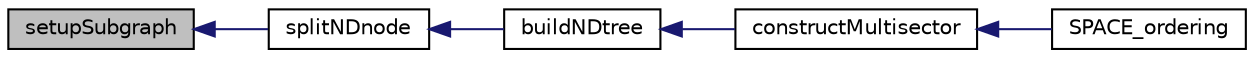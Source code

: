 digraph "setupSubgraph"
{
  edge [fontname="Helvetica",fontsize="10",labelfontname="Helvetica",labelfontsize="10"];
  node [fontname="Helvetica",fontsize="10",shape=record];
  rankdir="LR";
  Node56 [label="setupSubgraph",height=0.2,width=0.4,color="black", fillcolor="grey75", style="filled", fontcolor="black"];
  Node56 -> Node57 [dir="back",color="midnightblue",fontsize="10",style="solid",fontname="Helvetica"];
  Node57 [label="splitNDnode",height=0.2,width=0.4,color="black", fillcolor="white", style="filled",URL="$d7/d3f/nestdiss_8c.html#ab5ab590a27755814f92ed91fc32bd1a6"];
  Node57 -> Node58 [dir="back",color="midnightblue",fontsize="10",style="solid",fontname="Helvetica"];
  Node58 [label="buildNDtree",height=0.2,width=0.4,color="black", fillcolor="white", style="filled",URL="$d7/d3f/nestdiss_8c.html#a2832e6611a789230ca8324bca463432e"];
  Node58 -> Node59 [dir="back",color="midnightblue",fontsize="10",style="solid",fontname="Helvetica"];
  Node59 [label="constructMultisector",height=0.2,width=0.4,color="black", fillcolor="white", style="filled",URL="$da/dde/multisector_8c.html#a1855d40f9edf4f9a002dafe0852c587a"];
  Node59 -> Node60 [dir="back",color="midnightblue",fontsize="10",style="solid",fontname="Helvetica"];
  Node60 [label="SPACE_ordering",height=0.2,width=0.4,color="black", fillcolor="white", style="filled",URL="$dd/dda/interface_8c.html#a37392f08679fbffe2f7887929c8c2283"];
}
